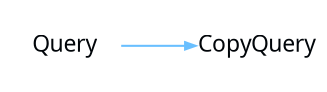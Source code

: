 digraph {
 rankdir = "LR"
 bgcolor = none;
 layout  = dot;
 edge [
   arrowsize = "0.5"
   color     = "#69BFFFFF"
 ]
 Wgl8MA2[
   shape    = none
   label    = "Query"
   margin   = "0.01"
   fontname = "Segoe UI"
   fontsize = "11"
   fontcolor= "#010509FF"
 ]
 WnH8MA2[
   shape    = none
   label    = "CopyQuery"
   margin   = "0.01"
   fontname = "Segoe UI"
   fontsize = "11"
   fontcolor= "#010509FF"
 ]
 Wgl8MA2->WnH8MA2
}
